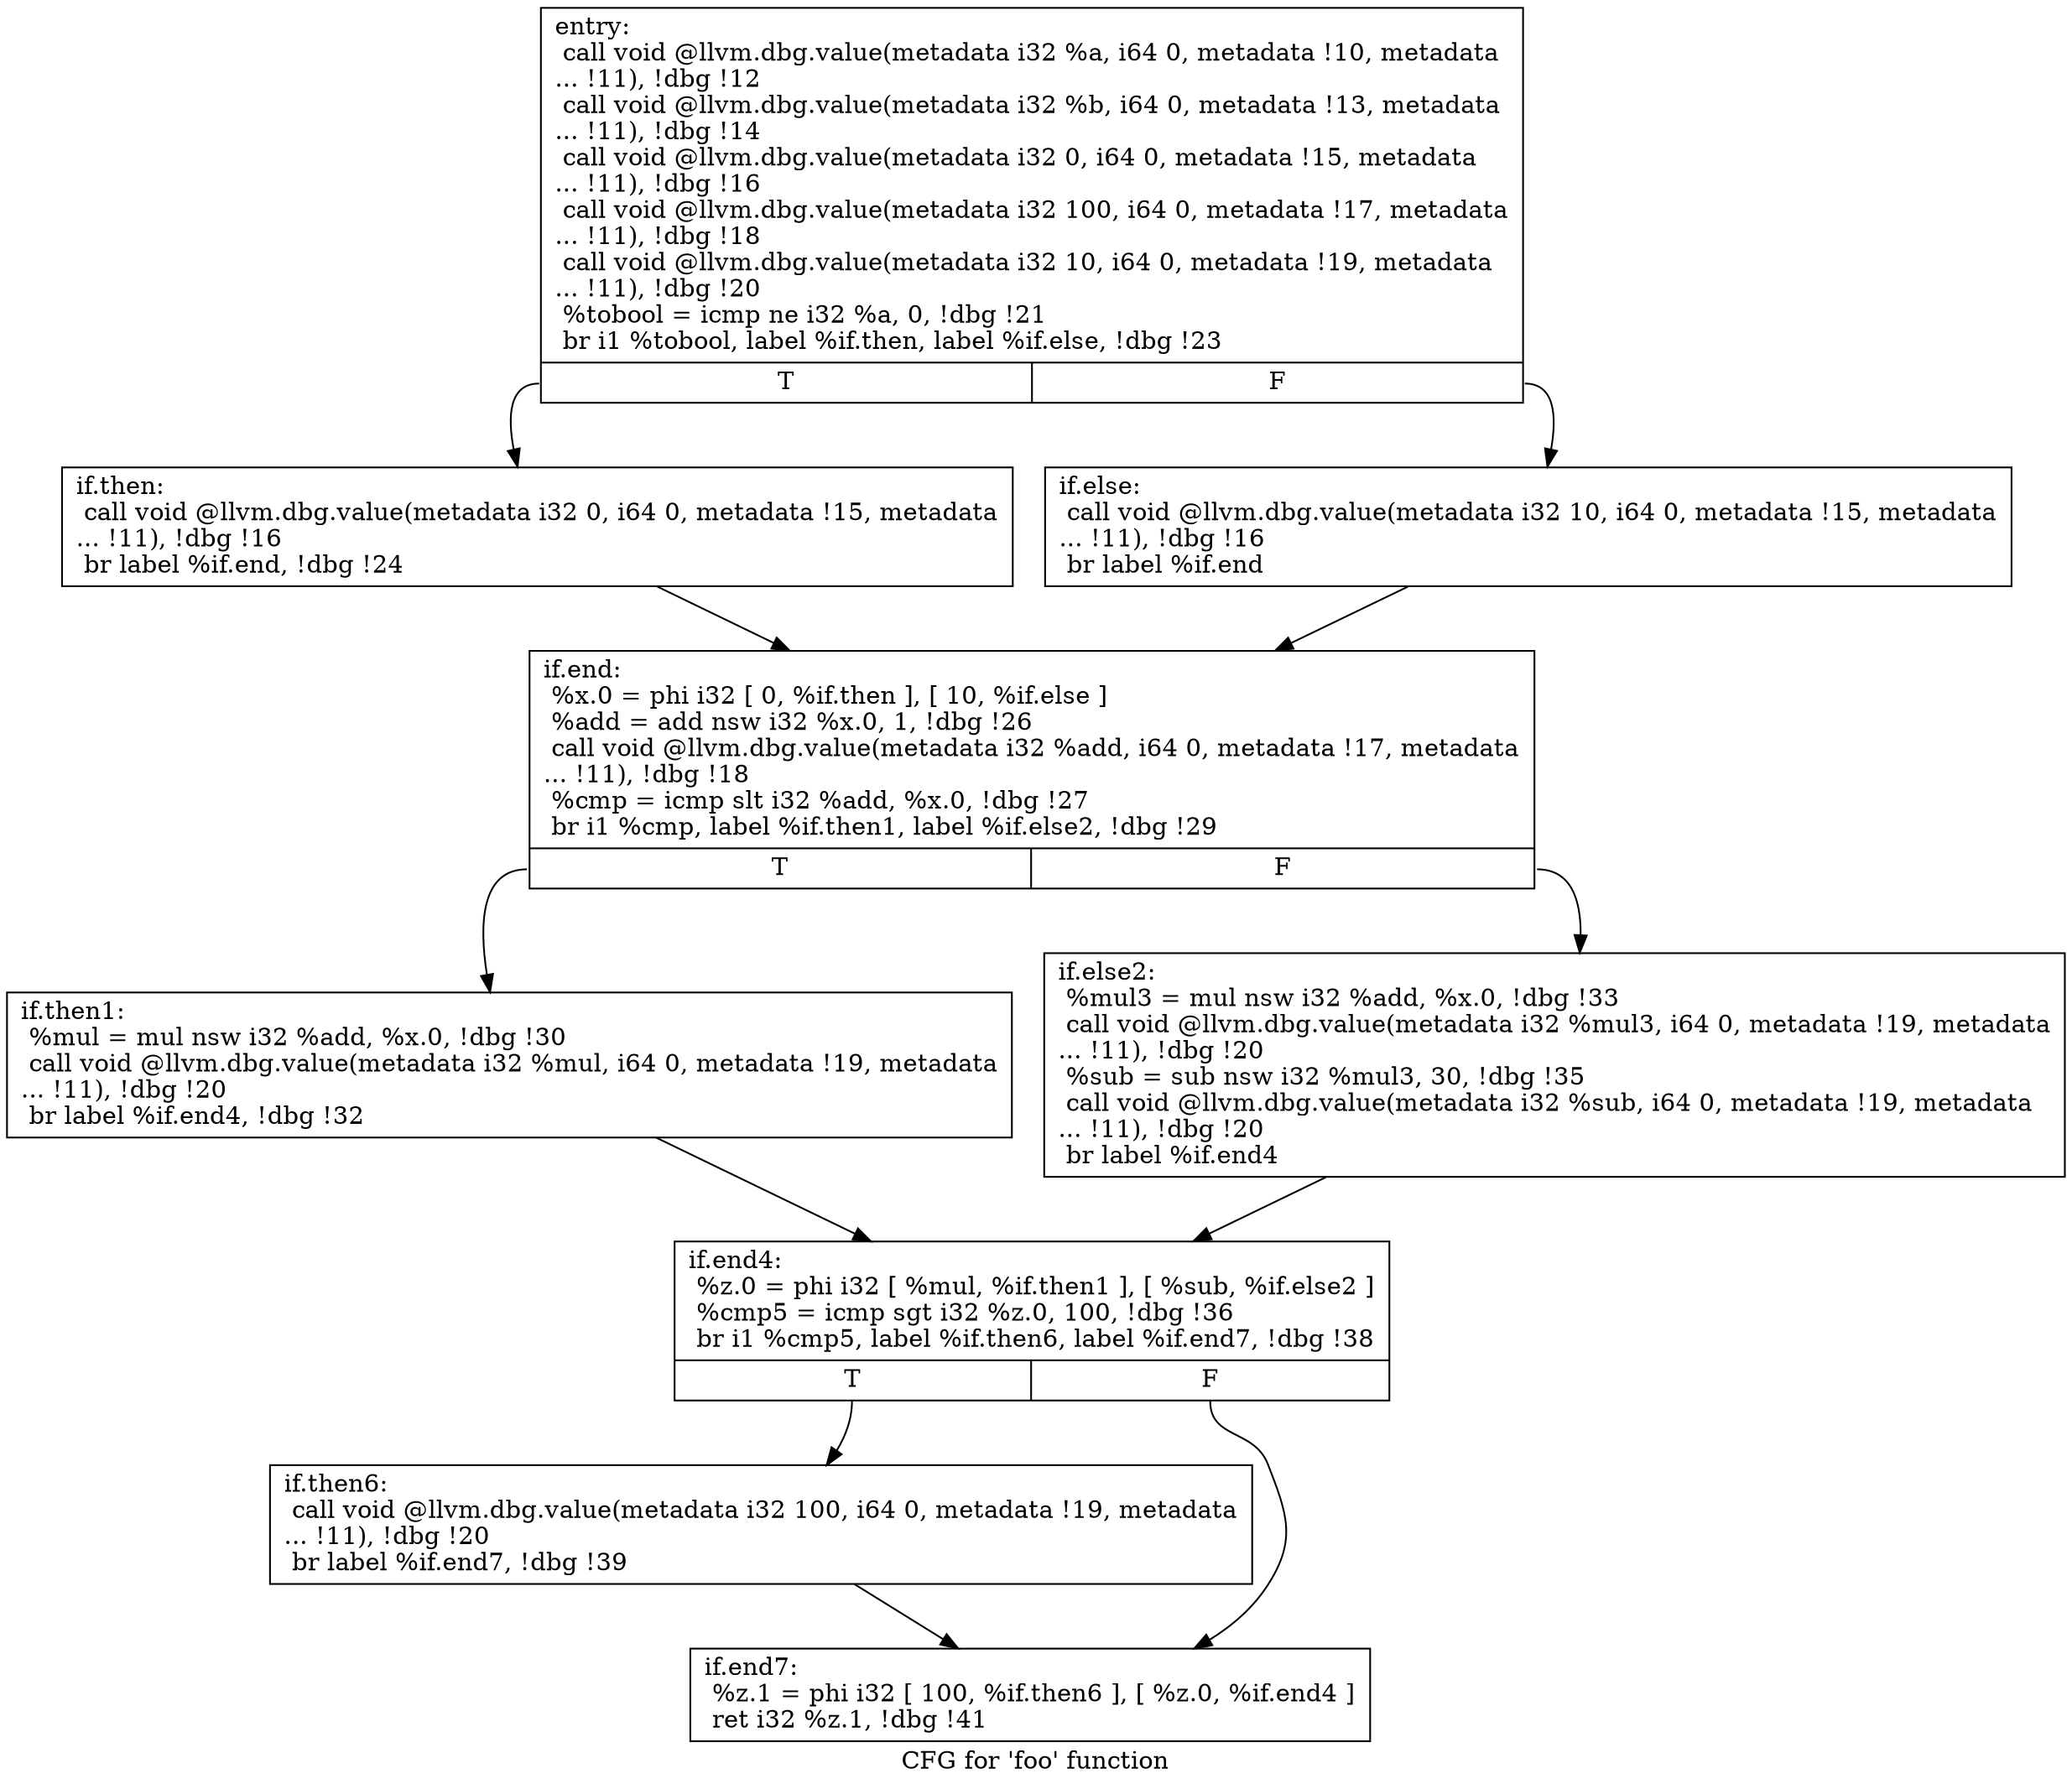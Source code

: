 digraph "CFG for 'foo' function" {
	label="CFG for 'foo' function";

	Node0x64abfe0 [shape=record,label="{entry:\l  call void @llvm.dbg.value(metadata i32 %a, i64 0, metadata !10, metadata\l... !11), !dbg !12\l  call void @llvm.dbg.value(metadata i32 %b, i64 0, metadata !13, metadata\l... !11), !dbg !14\l  call void @llvm.dbg.value(metadata i32 0, i64 0, metadata !15, metadata\l... !11), !dbg !16\l  call void @llvm.dbg.value(metadata i32 100, i64 0, metadata !17, metadata\l... !11), !dbg !18\l  call void @llvm.dbg.value(metadata i32 10, i64 0, metadata !19, metadata\l... !11), !dbg !20\l  %tobool = icmp ne i32 %a, 0, !dbg !21\l  br i1 %tobool, label %if.then, label %if.else, !dbg !23\l|{<s0>T|<s1>F}}"];
	Node0x64abfe0:s0 -> Node0x64c42f0;
	Node0x64abfe0:s1 -> Node0x64c43a0;
	Node0x64c42f0 [shape=record,label="{if.then:                                          \l  call void @llvm.dbg.value(metadata i32 0, i64 0, metadata !15, metadata\l... !11), !dbg !16\l  br label %if.end, !dbg !24\l}"];
	Node0x64c42f0 -> Node0x64c44e0;
	Node0x64c43a0 [shape=record,label="{if.else:                                          \l  call void @llvm.dbg.value(metadata i32 10, i64 0, metadata !15, metadata\l... !11), !dbg !16\l  br label %if.end\l}"];
	Node0x64c43a0 -> Node0x64c44e0;
	Node0x64c44e0 [shape=record,label="{if.end:                                           \l  %x.0 = phi i32 [ 0, %if.then ], [ 10, %if.else ]\l  %add = add nsw i32 %x.0, 1, !dbg !26\l  call void @llvm.dbg.value(metadata i32 %add, i64 0, metadata !17, metadata\l... !11), !dbg !18\l  %cmp = icmp slt i32 %add, %x.0, !dbg !27\l  br i1 %cmp, label %if.then1, label %if.else2, !dbg !29\l|{<s0>T|<s1>F}}"];
	Node0x64c44e0:s0 -> Node0x64c5cd0;
	Node0x64c44e0:s1 -> Node0x64c5d90;
	Node0x64c5cd0 [shape=record,label="{if.then1:                                         \l  %mul = mul nsw i32 %add, %x.0, !dbg !30\l  call void @llvm.dbg.value(metadata i32 %mul, i64 0, metadata !19, metadata\l... !11), !dbg !20\l  br label %if.end4, !dbg !32\l}"];
	Node0x64c5cd0 -> Node0x64adf30;
	Node0x64c5d90 [shape=record,label="{if.else2:                                         \l  %mul3 = mul nsw i32 %add, %x.0, !dbg !33\l  call void @llvm.dbg.value(metadata i32 %mul3, i64 0, metadata !19, metadata\l... !11), !dbg !20\l  %sub = sub nsw i32 %mul3, 30, !dbg !35\l  call void @llvm.dbg.value(metadata i32 %sub, i64 0, metadata !19, metadata\l... !11), !dbg !20\l  br label %if.end4\l}"];
	Node0x64c5d90 -> Node0x64adf30;
	Node0x64adf30 [shape=record,label="{if.end4:                                          \l  %z.0 = phi i32 [ %mul, %if.then1 ], [ %sub, %if.else2 ]\l  %cmp5 = icmp sgt i32 %z.0, 100, !dbg !36\l  br i1 %cmp5, label %if.then6, label %if.end7, !dbg !38\l|{<s0>T|<s1>F}}"];
	Node0x64adf30:s0 -> Node0x64c76c0;
	Node0x64adf30:s1 -> Node0x64c7750;
	Node0x64c76c0 [shape=record,label="{if.then6:                                         \l  call void @llvm.dbg.value(metadata i32 100, i64 0, metadata !19, metadata\l... !11), !dbg !20\l  br label %if.end7, !dbg !39\l}"];
	Node0x64c76c0 -> Node0x64c7750;
	Node0x64c7750 [shape=record,label="{if.end7:                                          \l  %z.1 = phi i32 [ 100, %if.then6 ], [ %z.0, %if.end4 ]\l  ret i32 %z.1, !dbg !41\l}"];
}

